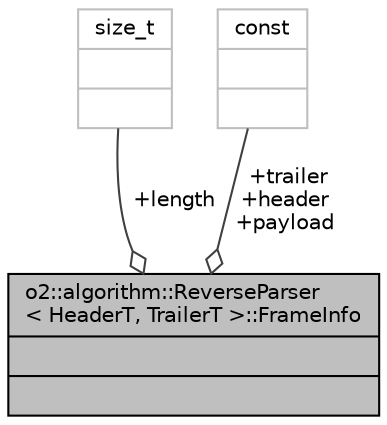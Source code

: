 digraph "o2::algorithm::ReverseParser&lt; HeaderT, TrailerT &gt;::FrameInfo"
{
 // INTERACTIVE_SVG=YES
  bgcolor="transparent";
  edge [fontname="Helvetica",fontsize="10",labelfontname="Helvetica",labelfontsize="10"];
  node [fontname="Helvetica",fontsize="10",shape=record];
  Node1 [label="{o2::algorithm::ReverseParser\l\< HeaderT, TrailerT \>::FrameInfo\n||}",height=0.2,width=0.4,color="black", fillcolor="grey75", style="filled", fontcolor="black"];
  Node2 -> Node1 [color="grey25",fontsize="10",style="solid",label=" +length" ,arrowhead="odiamond",fontname="Helvetica"];
  Node2 [label="{size_t\n||}",height=0.2,width=0.4,color="grey75"];
  Node3 -> Node1 [color="grey25",fontsize="10",style="solid",label=" +trailer\n+header\n+payload" ,arrowhead="odiamond",fontname="Helvetica"];
  Node3 [label="{const\n||}",height=0.2,width=0.4,color="grey75"];
}
